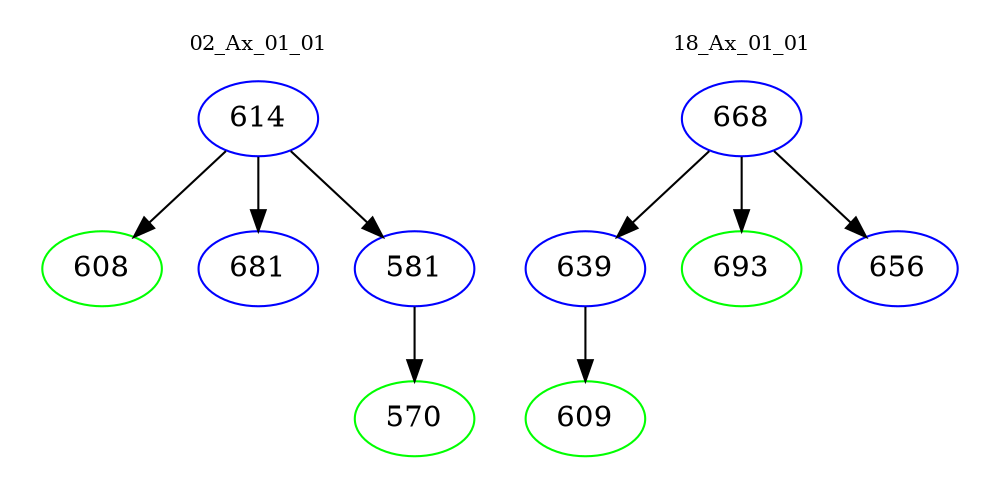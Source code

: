 digraph{
subgraph cluster_0 {
color = white
label = "02_Ax_01_01";
fontsize=10;
T0_614 [label="614", color="blue"]
T0_614 -> T0_608 [color="black"]
T0_608 [label="608", color="green"]
T0_614 -> T0_681 [color="black"]
T0_681 [label="681", color="blue"]
T0_614 -> T0_581 [color="black"]
T0_581 [label="581", color="blue"]
T0_581 -> T0_570 [color="black"]
T0_570 [label="570", color="green"]
}
subgraph cluster_1 {
color = white
label = "18_Ax_01_01";
fontsize=10;
T1_668 [label="668", color="blue"]
T1_668 -> T1_639 [color="black"]
T1_639 [label="639", color="blue"]
T1_639 -> T1_609 [color="black"]
T1_609 [label="609", color="green"]
T1_668 -> T1_693 [color="black"]
T1_693 [label="693", color="green"]
T1_668 -> T1_656 [color="black"]
T1_656 [label="656", color="blue"]
}
}
